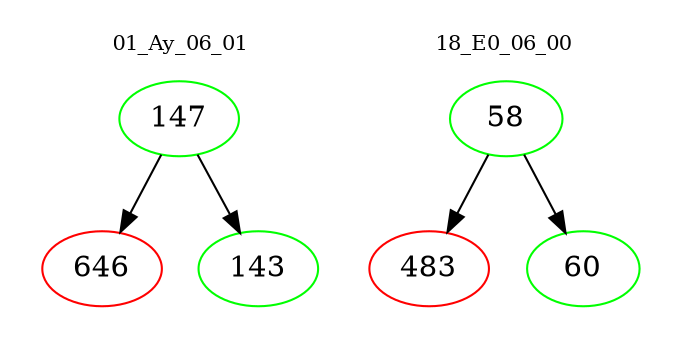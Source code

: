digraph{
subgraph cluster_0 {
color = white
label = "01_Ay_06_01";
fontsize=10;
T0_147 [label="147", color="green"]
T0_147 -> T0_646 [color="black"]
T0_646 [label="646", color="red"]
T0_147 -> T0_143 [color="black"]
T0_143 [label="143", color="green"]
}
subgraph cluster_1 {
color = white
label = "18_E0_06_00";
fontsize=10;
T1_58 [label="58", color="green"]
T1_58 -> T1_483 [color="black"]
T1_483 [label="483", color="red"]
T1_58 -> T1_60 [color="black"]
T1_60 [label="60", color="green"]
}
}
